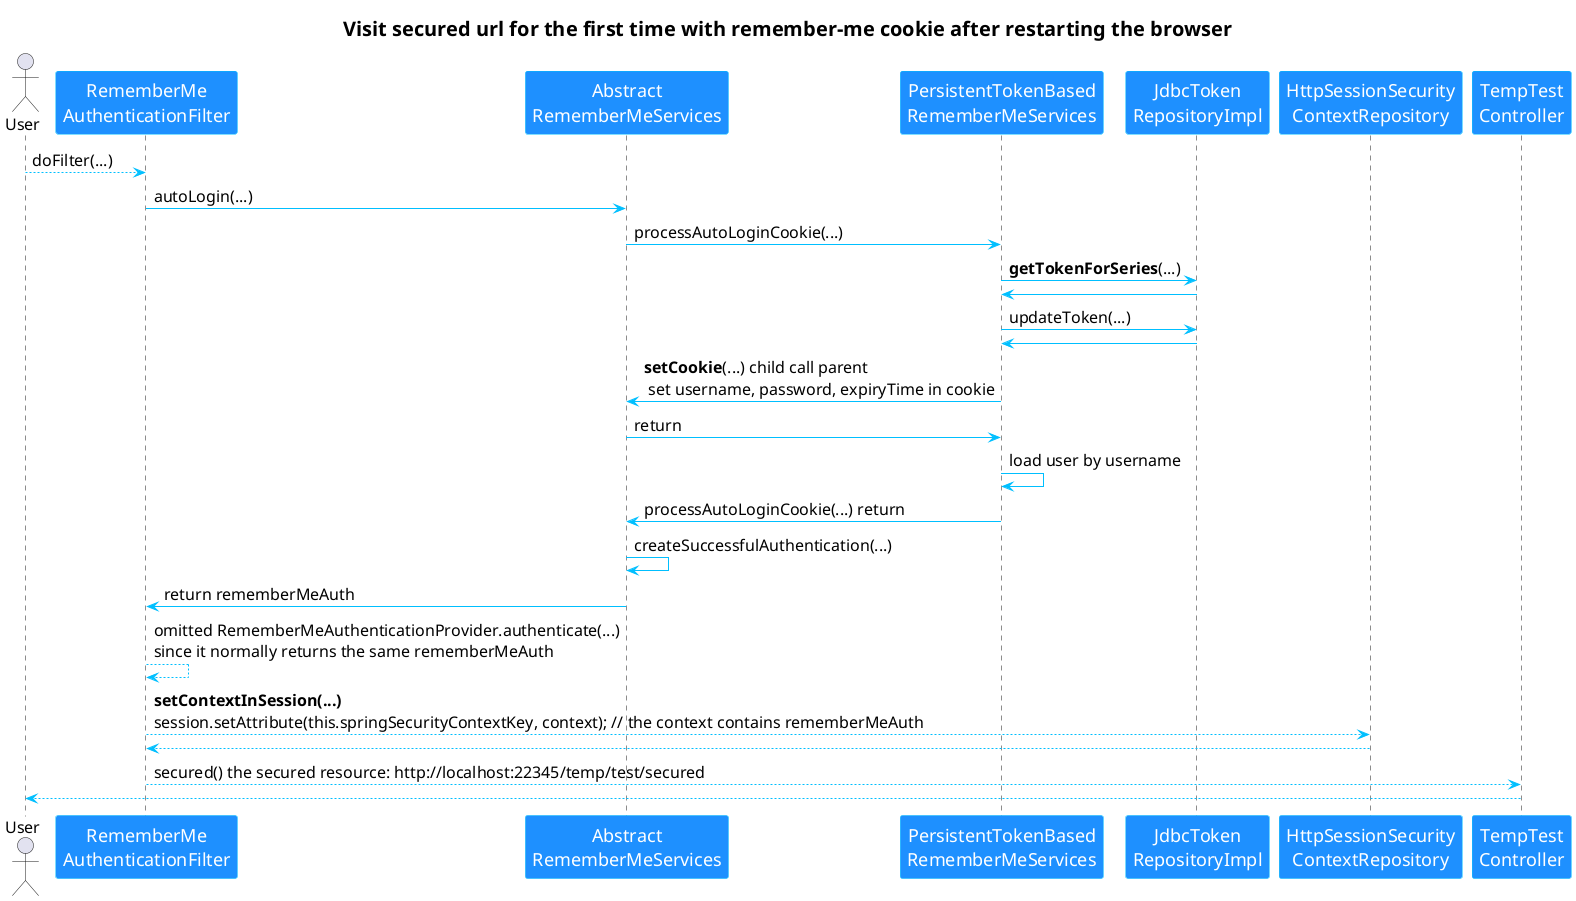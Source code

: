 @startuml
' The following is the global default style (do not use Fira Code font, otherwise the Chinese will not be displayed)
skinparam DefaultFontName Microsoft YaHei
skinparam DefaultFontSize 16
skinparam ArrowColor DeepSkyBlue
' The following is the style of the actor (class)
skinparam TitleFontSize 20
skinparam ParticipantFontColor White
skinparam ParticipantBorderColor DeepSkyBlue
skinparam ParticipantBackgroundColor DodgerBlue
skinparam ParticipantFontSize 18
' Here is the flowchart code
title Visit secured url for the first time with remember-me cookie after restarting the browser
actor User
User --> "RememberMe\nAuthenticationFilter": doFilter(...)
"RememberMe\nAuthenticationFilter" -> "Abstract\nRememberMeServices": autoLogin(...)
"Abstract\nRememberMeServices" -> "PersistentTokenBased\nRememberMeServices": processAutoLoginCookie(...)
"PersistentTokenBased\nRememberMeServices" -> "JdbcToken\nRepositoryImpl": **getTokenForSeries**(...)
"PersistentTokenBased\nRememberMeServices" <- "JdbcToken\nRepositoryImpl"
"PersistentTokenBased\nRememberMeServices" -> "JdbcToken\nRepositoryImpl": updateToken(...)
"PersistentTokenBased\nRememberMeServices" <- "JdbcToken\nRepositoryImpl"
"Abstract\nRememberMeServices" <- "PersistentTokenBased\nRememberMeServices": **setCookie**(...) child call parent\n set username, password, expiryTime in cookie
"Abstract\nRememberMeServices" -> "PersistentTokenBased\nRememberMeServices": return
"PersistentTokenBased\nRememberMeServices" -> "PersistentTokenBased\nRememberMeServices": load user by username
"Abstract\nRememberMeServices" <- "PersistentTokenBased\nRememberMeServices": processAutoLoginCookie(...) return
"Abstract\nRememberMeServices" -> "Abstract\nRememberMeServices": createSuccessfulAuthentication(...)
"RememberMe\nAuthenticationFilter" <- "Abstract\nRememberMeServices": return rememberMeAuth
"RememberMe\nAuthenticationFilter" --> "RememberMe\nAuthenticationFilter": omitted RememberMeAuthenticationProvider.authenticate(...)\nsince it normally returns the same rememberMeAuth
"RememberMe\nAuthenticationFilter" --> "HttpSessionSecurity\nContextRepository":**setContextInSession(...)** \nsession.setAttribute(this.springSecurityContextKey, context); // the context contains rememberMeAuth
"RememberMe\nAuthenticationFilter" <-- "HttpSessionSecurity\nContextRepository"
"RememberMe\nAuthenticationFilter" --> "TempTest\nController":secured() the secured resource: http://localhost:22345/temp/test/secured

User <-- "TempTest\nController"
@enduml
